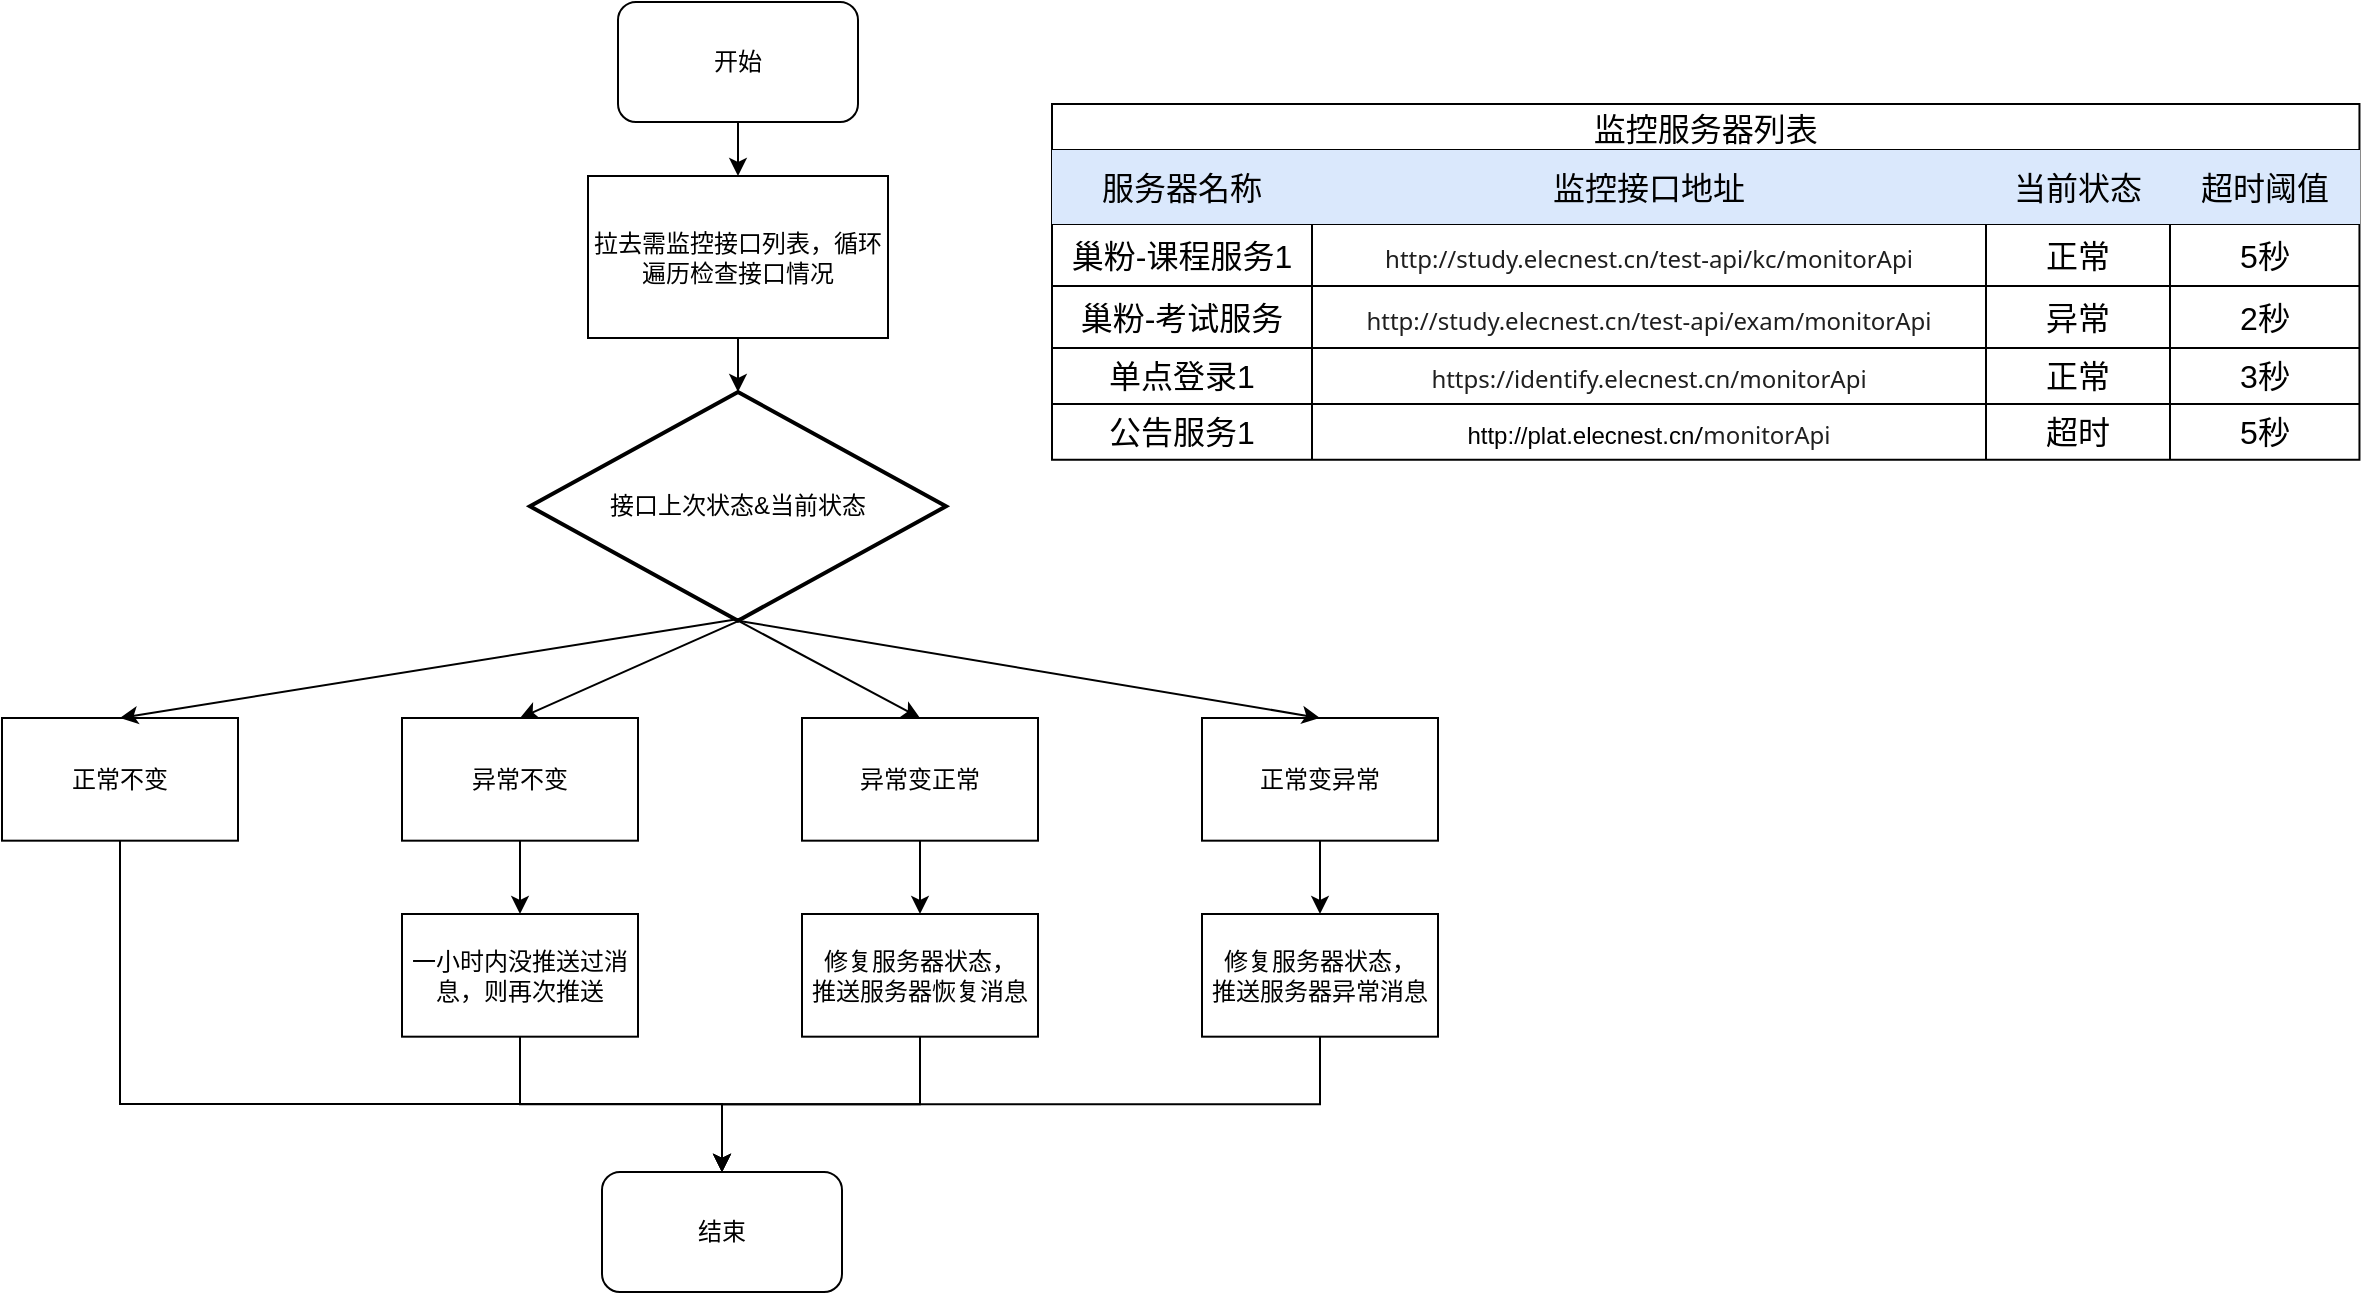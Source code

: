 <mxfile version="28.0.6">
  <diagram id="aS9pjdUC0Do7hMSleVWt" name="第 1 页">
    <mxGraphModel dx="1722" dy="926" grid="0" gridSize="10" guides="1" tooltips="1" connect="1" arrows="1" fold="1" page="1" pageScale="1" pageWidth="3300" pageHeight="2339" background="none" math="0" shadow="0">
      <root>
        <mxCell id="0" />
        <mxCell id="1" parent="0" />
        <mxCell id="HyDP0fXbinYU09aLnzdq-76" value="监控服务器列表" style="shape=table;startSize=23;container=1;collapsible=0;childLayout=tableLayout;strokeColor=default;fontSize=16;movable=1;resizable=1;rotatable=1;deletable=1;editable=1;locked=0;connectable=1;" parent="1" vertex="1">
          <mxGeometry x="1048" y="519" width="653.73" height="177.932" as="geometry" />
        </mxCell>
        <mxCell id="HyDP0fXbinYU09aLnzdq-77" value="" style="shape=tableRow;horizontal=0;startSize=0;swimlaneHead=0;swimlaneBody=0;strokeColor=inherit;top=0;left=0;bottom=0;right=0;collapsible=0;dropTarget=0;fillColor=none;points=[[0,0.5],[1,0.5]];portConstraint=eastwest;fontSize=16;" parent="HyDP0fXbinYU09aLnzdq-76" vertex="1">
          <mxGeometry y="23" width="653.73" height="37" as="geometry" />
        </mxCell>
        <mxCell id="HyDP0fXbinYU09aLnzdq-78" value="服务器名称" style="shape=partialRectangle;html=1;whiteSpace=wrap;connectable=0;strokeColor=#6c8ebf;overflow=hidden;fillColor=#dae8fc;top=0;left=0;bottom=0;right=0;pointerEvents=1;fontSize=16;" parent="HyDP0fXbinYU09aLnzdq-77" vertex="1">
          <mxGeometry width="130" height="37" as="geometry">
            <mxRectangle width="130" height="37" as="alternateBounds" />
          </mxGeometry>
        </mxCell>
        <mxCell id="HyDP0fXbinYU09aLnzdq-79" value="监控接口地址" style="shape=partialRectangle;html=1;whiteSpace=wrap;connectable=0;strokeColor=#6c8ebf;overflow=hidden;fillColor=#dae8fc;top=0;left=0;bottom=0;right=0;pointerEvents=1;fontSize=16;" parent="HyDP0fXbinYU09aLnzdq-77" vertex="1">
          <mxGeometry x="130" width="337" height="37" as="geometry">
            <mxRectangle width="337" height="37" as="alternateBounds" />
          </mxGeometry>
        </mxCell>
        <mxCell id="HyDP0fXbinYU09aLnzdq-80" value="当前状态" style="shape=partialRectangle;html=1;whiteSpace=wrap;connectable=0;strokeColor=#6c8ebf;overflow=hidden;fillColor=#dae8fc;top=0;left=0;bottom=0;right=0;pointerEvents=1;fontSize=16;" parent="HyDP0fXbinYU09aLnzdq-77" vertex="1">
          <mxGeometry x="467" width="92" height="37" as="geometry">
            <mxRectangle width="92" height="37" as="alternateBounds" />
          </mxGeometry>
        </mxCell>
        <mxCell id="HyDP0fXbinYU09aLnzdq-81" value="超时阈值" style="shape=partialRectangle;html=1;whiteSpace=wrap;connectable=0;strokeColor=#6c8ebf;overflow=hidden;fillColor=#dae8fc;top=0;left=0;bottom=0;right=0;pointerEvents=1;fontSize=16;" parent="HyDP0fXbinYU09aLnzdq-77" vertex="1">
          <mxGeometry x="559" width="95" height="37" as="geometry">
            <mxRectangle width="95" height="37" as="alternateBounds" />
          </mxGeometry>
        </mxCell>
        <mxCell id="HyDP0fXbinYU09aLnzdq-83" value="" style="shape=tableRow;horizontal=0;startSize=0;swimlaneHead=0;swimlaneBody=0;strokeColor=inherit;top=0;left=0;bottom=0;right=0;collapsible=0;dropTarget=0;fillColor=none;points=[[0,0.5],[1,0.5]];portConstraint=eastwest;fontSize=16;" parent="HyDP0fXbinYU09aLnzdq-76" vertex="1">
          <mxGeometry y="60" width="653.73" height="31" as="geometry" />
        </mxCell>
        <mxCell id="HyDP0fXbinYU09aLnzdq-84" value="巢粉-课程服务1" style="shape=partialRectangle;html=1;whiteSpace=wrap;connectable=0;strokeColor=inherit;overflow=hidden;fillColor=none;top=0;left=0;bottom=0;right=0;pointerEvents=1;fontSize=16;" parent="HyDP0fXbinYU09aLnzdq-83" vertex="1">
          <mxGeometry width="130" height="31" as="geometry">
            <mxRectangle width="130" height="31" as="alternateBounds" />
          </mxGeometry>
        </mxCell>
        <mxCell id="HyDP0fXbinYU09aLnzdq-85" value="&lt;div&gt;&lt;span style=&quot;background-color: light-dark(rgb(255, 255, 255), rgb(18, 18, 18)); color: light-dark(rgb(31, 31, 31), rgb(210, 210, 210)); font-family: system-ui, sans-serif; font-size: 12px; text-align: start;&quot;&gt;http://study.elecnest.cn/test-api/kc/monitorApi&lt;/span&gt;&lt;/div&gt;" style="shape=partialRectangle;html=1;whiteSpace=wrap;connectable=0;strokeColor=inherit;overflow=hidden;fillColor=none;top=0;left=0;bottom=0;right=0;pointerEvents=1;fontSize=16;" parent="HyDP0fXbinYU09aLnzdq-83" vertex="1">
          <mxGeometry x="130" width="337" height="31" as="geometry">
            <mxRectangle width="337" height="31" as="alternateBounds" />
          </mxGeometry>
        </mxCell>
        <mxCell id="HyDP0fXbinYU09aLnzdq-86" value="正常" style="shape=partialRectangle;html=1;whiteSpace=wrap;connectable=0;strokeColor=inherit;overflow=hidden;fillColor=none;top=0;left=0;bottom=0;right=0;pointerEvents=1;fontSize=16;" parent="HyDP0fXbinYU09aLnzdq-83" vertex="1">
          <mxGeometry x="467" width="92" height="31" as="geometry">
            <mxRectangle width="92" height="31" as="alternateBounds" />
          </mxGeometry>
        </mxCell>
        <mxCell id="HyDP0fXbinYU09aLnzdq-87" value="5秒" style="shape=partialRectangle;html=1;whiteSpace=wrap;connectable=0;strokeColor=inherit;overflow=hidden;fillColor=none;top=0;left=0;bottom=0;right=0;pointerEvents=1;fontSize=16;" parent="HyDP0fXbinYU09aLnzdq-83" vertex="1">
          <mxGeometry x="559" width="95" height="31" as="geometry">
            <mxRectangle width="95" height="31" as="alternateBounds" />
          </mxGeometry>
        </mxCell>
        <mxCell id="HyDP0fXbinYU09aLnzdq-89" value="" style="shape=tableRow;horizontal=0;startSize=0;swimlaneHead=0;swimlaneBody=0;strokeColor=inherit;top=0;left=0;bottom=0;right=0;collapsible=0;dropTarget=0;fillColor=none;points=[[0,0.5],[1,0.5]];portConstraint=eastwest;fontSize=16;" parent="HyDP0fXbinYU09aLnzdq-76" vertex="1">
          <mxGeometry y="91" width="653.73" height="31" as="geometry" />
        </mxCell>
        <mxCell id="HyDP0fXbinYU09aLnzdq-90" value="巢粉-考试服务" style="shape=partialRectangle;html=1;whiteSpace=wrap;connectable=0;strokeColor=inherit;overflow=hidden;fillColor=none;top=0;left=0;bottom=0;right=0;pointerEvents=1;fontSize=16;" parent="HyDP0fXbinYU09aLnzdq-89" vertex="1">
          <mxGeometry width="130" height="31" as="geometry">
            <mxRectangle width="130" height="31" as="alternateBounds" />
          </mxGeometry>
        </mxCell>
        <mxCell id="HyDP0fXbinYU09aLnzdq-91" value="&lt;span style=&quot;color: rgb(31, 31, 31); font-family: system-ui, sans-serif; font-size: 12px; text-align: start; background-color: rgb(255, 255, 255);&quot;&gt;http://study.elecnest.cn/test-api/exam/monitorApi&lt;/span&gt;" style="shape=partialRectangle;html=1;whiteSpace=wrap;connectable=0;strokeColor=inherit;overflow=hidden;fillColor=none;top=0;left=0;bottom=0;right=0;pointerEvents=1;fontSize=16;" parent="HyDP0fXbinYU09aLnzdq-89" vertex="1">
          <mxGeometry x="130" width="337" height="31" as="geometry">
            <mxRectangle width="337" height="31" as="alternateBounds" />
          </mxGeometry>
        </mxCell>
        <mxCell id="HyDP0fXbinYU09aLnzdq-92" value="异常" style="shape=partialRectangle;html=1;whiteSpace=wrap;connectable=0;strokeColor=inherit;overflow=hidden;fillColor=none;top=0;left=0;bottom=0;right=0;pointerEvents=1;fontSize=16;" parent="HyDP0fXbinYU09aLnzdq-89" vertex="1">
          <mxGeometry x="467" width="92" height="31" as="geometry">
            <mxRectangle width="92" height="31" as="alternateBounds" />
          </mxGeometry>
        </mxCell>
        <mxCell id="HyDP0fXbinYU09aLnzdq-93" value="2秒" style="shape=partialRectangle;html=1;whiteSpace=wrap;connectable=0;strokeColor=inherit;overflow=hidden;fillColor=none;top=0;left=0;bottom=0;right=0;pointerEvents=1;fontSize=16;" parent="HyDP0fXbinYU09aLnzdq-89" vertex="1">
          <mxGeometry x="559" width="95" height="31" as="geometry">
            <mxRectangle width="95" height="31" as="alternateBounds" />
          </mxGeometry>
        </mxCell>
        <mxCell id="HyDP0fXbinYU09aLnzdq-95" style="shape=tableRow;horizontal=0;startSize=0;swimlaneHead=0;swimlaneBody=0;strokeColor=inherit;top=0;left=0;bottom=0;right=0;collapsible=0;dropTarget=0;fillColor=none;points=[[0,0.5],[1,0.5]];portConstraint=eastwest;fontSize=16;" parent="HyDP0fXbinYU09aLnzdq-76" vertex="1">
          <mxGeometry y="122" width="653.73" height="28" as="geometry" />
        </mxCell>
        <mxCell id="HyDP0fXbinYU09aLnzdq-96" value="单点登录1" style="shape=partialRectangle;html=1;whiteSpace=wrap;connectable=0;strokeColor=inherit;overflow=hidden;fillColor=none;top=0;left=0;bottom=0;right=0;pointerEvents=1;fontSize=16;" parent="HyDP0fXbinYU09aLnzdq-95" vertex="1">
          <mxGeometry width="130" height="28" as="geometry">
            <mxRectangle width="130" height="28" as="alternateBounds" />
          </mxGeometry>
        </mxCell>
        <mxCell id="HyDP0fXbinYU09aLnzdq-97" value="&lt;div style=&quot;text-align: start;&quot;&gt;&lt;font face=&quot;system-ui, sans-serif&quot; color=&quot;#1f1f1f&quot;&gt;&lt;span style=&quot;font-size: 12px; background-color: rgb(255, 255, 255);&quot;&gt;https://identify.elecnest.cn/&lt;/span&gt;&lt;/font&gt;&lt;span style=&quot;background-color: rgb(255, 255, 255); color: rgb(31, 31, 31); font-family: system-ui, sans-serif; font-size: 12px;&quot;&gt;monitorApi&lt;/span&gt;&lt;/div&gt;" style="shape=partialRectangle;html=1;whiteSpace=wrap;connectable=0;strokeColor=inherit;overflow=hidden;fillColor=none;top=0;left=0;bottom=0;right=0;pointerEvents=1;fontSize=16;" parent="HyDP0fXbinYU09aLnzdq-95" vertex="1">
          <mxGeometry x="130" width="337" height="28" as="geometry">
            <mxRectangle width="337" height="28" as="alternateBounds" />
          </mxGeometry>
        </mxCell>
        <mxCell id="HyDP0fXbinYU09aLnzdq-98" value="正常" style="shape=partialRectangle;html=1;whiteSpace=wrap;connectable=0;strokeColor=inherit;overflow=hidden;fillColor=none;top=0;left=0;bottom=0;right=0;pointerEvents=1;fontSize=16;" parent="HyDP0fXbinYU09aLnzdq-95" vertex="1">
          <mxGeometry x="467" width="92" height="28" as="geometry">
            <mxRectangle width="92" height="28" as="alternateBounds" />
          </mxGeometry>
        </mxCell>
        <mxCell id="HyDP0fXbinYU09aLnzdq-99" value="3秒" style="shape=partialRectangle;html=1;whiteSpace=wrap;connectable=0;strokeColor=inherit;overflow=hidden;fillColor=none;top=0;left=0;bottom=0;right=0;pointerEvents=1;fontSize=16;" parent="HyDP0fXbinYU09aLnzdq-95" vertex="1">
          <mxGeometry x="559" width="95" height="28" as="geometry">
            <mxRectangle width="95" height="28" as="alternateBounds" />
          </mxGeometry>
        </mxCell>
        <mxCell id="HyDP0fXbinYU09aLnzdq-101" style="shape=tableRow;horizontal=0;startSize=0;swimlaneHead=0;swimlaneBody=0;strokeColor=inherit;top=0;left=0;bottom=0;right=0;collapsible=0;dropTarget=0;fillColor=none;points=[[0,0.5],[1,0.5]];portConstraint=eastwest;fontSize=16;" parent="HyDP0fXbinYU09aLnzdq-76" vertex="1">
          <mxGeometry y="150" width="653.73" height="28" as="geometry" />
        </mxCell>
        <mxCell id="HyDP0fXbinYU09aLnzdq-102" value="公告服务1" style="shape=partialRectangle;html=1;whiteSpace=wrap;connectable=0;strokeColor=inherit;overflow=hidden;fillColor=none;top=0;left=0;bottom=0;right=0;pointerEvents=1;fontSize=16;" parent="HyDP0fXbinYU09aLnzdq-101" vertex="1">
          <mxGeometry width="130" height="28" as="geometry">
            <mxRectangle width="130" height="28" as="alternateBounds" />
          </mxGeometry>
        </mxCell>
        <mxCell id="HyDP0fXbinYU09aLnzdq-103" value="&lt;font style=&quot;font-size: 12px;&quot;&gt;http://plat.elecnest.cn&lt;/font&gt;&lt;font style=&quot;text-align: start;&quot; face=&quot;system-ui, sans-serif&quot;&gt;&lt;span style=&quot;font-size: 12px; background-color: rgb(255, 255, 255);&quot;&gt;/&lt;/span&gt;&lt;/font&gt;&lt;span style=&quot;text-align: start; background-color: rgb(255, 255, 255); color: rgb(31, 31, 31); font-family: system-ui, sans-serif; font-size: 12px;&quot;&gt;monitorApi&lt;/span&gt;" style="shape=partialRectangle;html=1;whiteSpace=wrap;connectable=0;strokeColor=inherit;overflow=hidden;fillColor=none;top=0;left=0;bottom=0;right=0;pointerEvents=1;fontSize=16;" parent="HyDP0fXbinYU09aLnzdq-101" vertex="1">
          <mxGeometry x="130" width="337" height="28" as="geometry">
            <mxRectangle width="337" height="28" as="alternateBounds" />
          </mxGeometry>
        </mxCell>
        <mxCell id="HyDP0fXbinYU09aLnzdq-104" value="超时" style="shape=partialRectangle;html=1;whiteSpace=wrap;connectable=0;strokeColor=inherit;overflow=hidden;fillColor=none;top=0;left=0;bottom=0;right=0;pointerEvents=1;fontSize=16;" parent="HyDP0fXbinYU09aLnzdq-101" vertex="1">
          <mxGeometry x="467" width="92" height="28" as="geometry">
            <mxRectangle width="92" height="28" as="alternateBounds" />
          </mxGeometry>
        </mxCell>
        <mxCell id="HyDP0fXbinYU09aLnzdq-105" value="5秒" style="shape=partialRectangle;html=1;whiteSpace=wrap;connectable=0;strokeColor=inherit;overflow=hidden;fillColor=none;top=0;left=0;bottom=0;right=0;pointerEvents=1;fontSize=16;" parent="HyDP0fXbinYU09aLnzdq-101" vertex="1">
          <mxGeometry x="559" width="95" height="28" as="geometry">
            <mxRectangle width="95" height="28" as="alternateBounds" />
          </mxGeometry>
        </mxCell>
        <mxCell id="HyDP0fXbinYU09aLnzdq-175" value="开始" style="rounded=1;whiteSpace=wrap;html=1;" parent="1" vertex="1">
          <mxGeometry x="831" y="468" width="120" height="60" as="geometry" />
        </mxCell>
        <mxCell id="y5Wp0UPC7-H-uwMYV2mb-9" style="edgeStyle=orthogonalEdgeStyle;rounded=0;orthogonalLoop=1;jettySize=auto;html=1;exitX=0.5;exitY=1;exitDx=0;exitDy=0;" edge="1" parent="1" source="HyDP0fXbinYU09aLnzdq-176" target="y5Wp0UPC7-H-uwMYV2mb-1">
          <mxGeometry relative="1" as="geometry" />
        </mxCell>
        <mxCell id="HyDP0fXbinYU09aLnzdq-176" value="拉去需监控接口列表，循环遍历检查接口情况" style="rounded=0;whiteSpace=wrap;html=1;" parent="1" vertex="1">
          <mxGeometry x="816" y="555" width="150" height="81" as="geometry" />
        </mxCell>
        <mxCell id="HyDP0fXbinYU09aLnzdq-177" value="" style="endArrow=classic;html=1;rounded=0;exitX=0.5;exitY=1;exitDx=0;exitDy=0;" parent="1" source="HyDP0fXbinYU09aLnzdq-175" target="HyDP0fXbinYU09aLnzdq-176" edge="1">
          <mxGeometry width="50" height="50" relative="1" as="geometry">
            <mxPoint x="582" y="1136" as="sourcePoint" />
            <mxPoint x="632" y="1086" as="targetPoint" />
          </mxGeometry>
        </mxCell>
        <mxCell id="HyDP0fXbinYU09aLnzdq-178" value="结束" style="rounded=1;whiteSpace=wrap;html=1;" parent="1" vertex="1">
          <mxGeometry x="823" y="1053" width="120" height="60" as="geometry" />
        </mxCell>
        <mxCell id="y5Wp0UPC7-H-uwMYV2mb-1" value="接口上次状态&amp;amp;当前&lt;span style=&quot;background-color: transparent; color: light-dark(rgb(0, 0, 0), rgb(255, 255, 255));&quot;&gt;状态&lt;/span&gt;" style="strokeWidth=2;html=1;shape=mxgraph.flowchart.decision;whiteSpace=wrap;" vertex="1" parent="1">
          <mxGeometry x="787" y="663" width="208" height="114.33" as="geometry" />
        </mxCell>
        <mxCell id="y5Wp0UPC7-H-uwMYV2mb-21" style="edgeStyle=orthogonalEdgeStyle;rounded=0;orthogonalLoop=1;jettySize=auto;html=1;exitX=0.5;exitY=1;exitDx=0;exitDy=0;" edge="1" parent="1" source="y5Wp0UPC7-H-uwMYV2mb-4" target="y5Wp0UPC7-H-uwMYV2mb-18">
          <mxGeometry relative="1" as="geometry" />
        </mxCell>
        <mxCell id="y5Wp0UPC7-H-uwMYV2mb-4" value="正常变&lt;span style=&quot;background-color: transparent; color: light-dark(rgb(0, 0, 0), rgb(255, 255, 255));&quot;&gt;异常&lt;/span&gt;" style="rounded=0;whiteSpace=wrap;html=1;" vertex="1" parent="1">
          <mxGeometry x="1123" y="826" width="118" height="61.34" as="geometry" />
        </mxCell>
        <mxCell id="y5Wp0UPC7-H-uwMYV2mb-20" style="edgeStyle=orthogonalEdgeStyle;rounded=0;orthogonalLoop=1;jettySize=auto;html=1;exitX=0.5;exitY=1;exitDx=0;exitDy=0;" edge="1" parent="1" source="y5Wp0UPC7-H-uwMYV2mb-5" target="y5Wp0UPC7-H-uwMYV2mb-17">
          <mxGeometry relative="1" as="geometry" />
        </mxCell>
        <mxCell id="y5Wp0UPC7-H-uwMYV2mb-5" value="异常变正常" style="rounded=0;whiteSpace=wrap;html=1;" vertex="1" parent="1">
          <mxGeometry x="923" y="826" width="118" height="61.34" as="geometry" />
        </mxCell>
        <mxCell id="y5Wp0UPC7-H-uwMYV2mb-19" style="edgeStyle=orthogonalEdgeStyle;rounded=0;orthogonalLoop=1;jettySize=auto;html=1;exitX=0.5;exitY=1;exitDx=0;exitDy=0;" edge="1" parent="1" source="y5Wp0UPC7-H-uwMYV2mb-6" target="y5Wp0UPC7-H-uwMYV2mb-16">
          <mxGeometry relative="1" as="geometry" />
        </mxCell>
        <mxCell id="y5Wp0UPC7-H-uwMYV2mb-6" value="异常不变" style="rounded=0;whiteSpace=wrap;html=1;" vertex="1" parent="1">
          <mxGeometry x="723" y="826" width="118" height="61.34" as="geometry" />
        </mxCell>
        <mxCell id="y5Wp0UPC7-H-uwMYV2mb-22" style="edgeStyle=orthogonalEdgeStyle;rounded=0;orthogonalLoop=1;jettySize=auto;html=1;exitX=0.5;exitY=1;exitDx=0;exitDy=0;" edge="1" parent="1" source="y5Wp0UPC7-H-uwMYV2mb-7" target="HyDP0fXbinYU09aLnzdq-178">
          <mxGeometry relative="1" as="geometry">
            <Array as="points">
              <mxPoint x="582" y="1019" />
              <mxPoint x="883" y="1019" />
            </Array>
          </mxGeometry>
        </mxCell>
        <mxCell id="y5Wp0UPC7-H-uwMYV2mb-7" value="正常不变" style="rounded=0;whiteSpace=wrap;html=1;" vertex="1" parent="1">
          <mxGeometry x="523" y="826" width="118" height="61.34" as="geometry" />
        </mxCell>
        <mxCell id="y5Wp0UPC7-H-uwMYV2mb-11" value="" style="endArrow=classic;html=1;rounded=0;entryX=0.5;entryY=0;entryDx=0;entryDy=0;exitX=0.516;exitY=0.988;exitDx=0;exitDy=0;exitPerimeter=0;" edge="1" parent="1" source="y5Wp0UPC7-H-uwMYV2mb-1" target="y5Wp0UPC7-H-uwMYV2mb-7">
          <mxGeometry width="50" height="50" relative="1" as="geometry">
            <mxPoint x="612" y="758" as="sourcePoint" />
            <mxPoint x="662" y="708" as="targetPoint" />
          </mxGeometry>
        </mxCell>
        <mxCell id="y5Wp0UPC7-H-uwMYV2mb-12" value="" style="endArrow=classic;html=1;rounded=0;exitX=0.499;exitY=1.003;exitDx=0;exitDy=0;exitPerimeter=0;entryX=0.5;entryY=0;entryDx=0;entryDy=0;" edge="1" parent="1" source="y5Wp0UPC7-H-uwMYV2mb-1" target="y5Wp0UPC7-H-uwMYV2mb-6">
          <mxGeometry width="50" height="50" relative="1" as="geometry">
            <mxPoint x="897" y="732" as="sourcePoint" />
            <mxPoint x="785" y="813" as="targetPoint" />
          </mxGeometry>
        </mxCell>
        <mxCell id="y5Wp0UPC7-H-uwMYV2mb-14" value="" style="endArrow=classic;html=1;rounded=0;entryX=0.5;entryY=0;entryDx=0;entryDy=0;exitX=0.5;exitY=1;exitDx=0;exitDy=0;exitPerimeter=0;" edge="1" parent="1" source="y5Wp0UPC7-H-uwMYV2mb-1" target="y5Wp0UPC7-H-uwMYV2mb-4">
          <mxGeometry width="50" height="50" relative="1" as="geometry">
            <mxPoint x="1412" y="589" as="sourcePoint" />
            <mxPoint x="1100" y="692" as="targetPoint" />
          </mxGeometry>
        </mxCell>
        <mxCell id="y5Wp0UPC7-H-uwMYV2mb-15" value="" style="endArrow=classic;html=1;rounded=0;entryX=0.5;entryY=0;entryDx=0;entryDy=0;exitX=0.5;exitY=1;exitDx=0;exitDy=0;exitPerimeter=0;" edge="1" parent="1" source="y5Wp0UPC7-H-uwMYV2mb-1" target="y5Wp0UPC7-H-uwMYV2mb-5">
          <mxGeometry width="50" height="50" relative="1" as="geometry">
            <mxPoint x="892" y="785" as="sourcePoint" />
            <mxPoint x="1190" y="721" as="targetPoint" />
          </mxGeometry>
        </mxCell>
        <mxCell id="y5Wp0UPC7-H-uwMYV2mb-23" style="edgeStyle=orthogonalEdgeStyle;rounded=0;orthogonalLoop=1;jettySize=auto;html=1;exitX=0.5;exitY=1;exitDx=0;exitDy=0;" edge="1" parent="1" source="y5Wp0UPC7-H-uwMYV2mb-16" target="HyDP0fXbinYU09aLnzdq-178">
          <mxGeometry relative="1" as="geometry" />
        </mxCell>
        <mxCell id="y5Wp0UPC7-H-uwMYV2mb-16" value="一小时内没推送过消息，则再次推送" style="rounded=0;whiteSpace=wrap;html=1;" vertex="1" parent="1">
          <mxGeometry x="723" y="924" width="118" height="61.34" as="geometry" />
        </mxCell>
        <mxCell id="y5Wp0UPC7-H-uwMYV2mb-24" style="edgeStyle=orthogonalEdgeStyle;rounded=0;orthogonalLoop=1;jettySize=auto;html=1;exitX=0.5;exitY=1;exitDx=0;exitDy=0;" edge="1" parent="1" source="y5Wp0UPC7-H-uwMYV2mb-17" target="HyDP0fXbinYU09aLnzdq-178">
          <mxGeometry relative="1" as="geometry" />
        </mxCell>
        <mxCell id="y5Wp0UPC7-H-uwMYV2mb-17" value="修复服务器状态，&lt;br&gt;推送服务器恢复消息" style="rounded=0;whiteSpace=wrap;html=1;" vertex="1" parent="1">
          <mxGeometry x="923" y="924" width="118" height="61.34" as="geometry" />
        </mxCell>
        <mxCell id="y5Wp0UPC7-H-uwMYV2mb-25" style="edgeStyle=orthogonalEdgeStyle;rounded=0;orthogonalLoop=1;jettySize=auto;html=1;exitX=0.5;exitY=1;exitDx=0;exitDy=0;" edge="1" parent="1" source="y5Wp0UPC7-H-uwMYV2mb-18" target="HyDP0fXbinYU09aLnzdq-178">
          <mxGeometry relative="1" as="geometry" />
        </mxCell>
        <mxCell id="y5Wp0UPC7-H-uwMYV2mb-18" value="修复服务器状态，&lt;br&gt;推送服务器异常消息" style="rounded=0;whiteSpace=wrap;html=1;" vertex="1" parent="1">
          <mxGeometry x="1123" y="924" width="118" height="61.34" as="geometry" />
        </mxCell>
      </root>
    </mxGraphModel>
  </diagram>
</mxfile>
